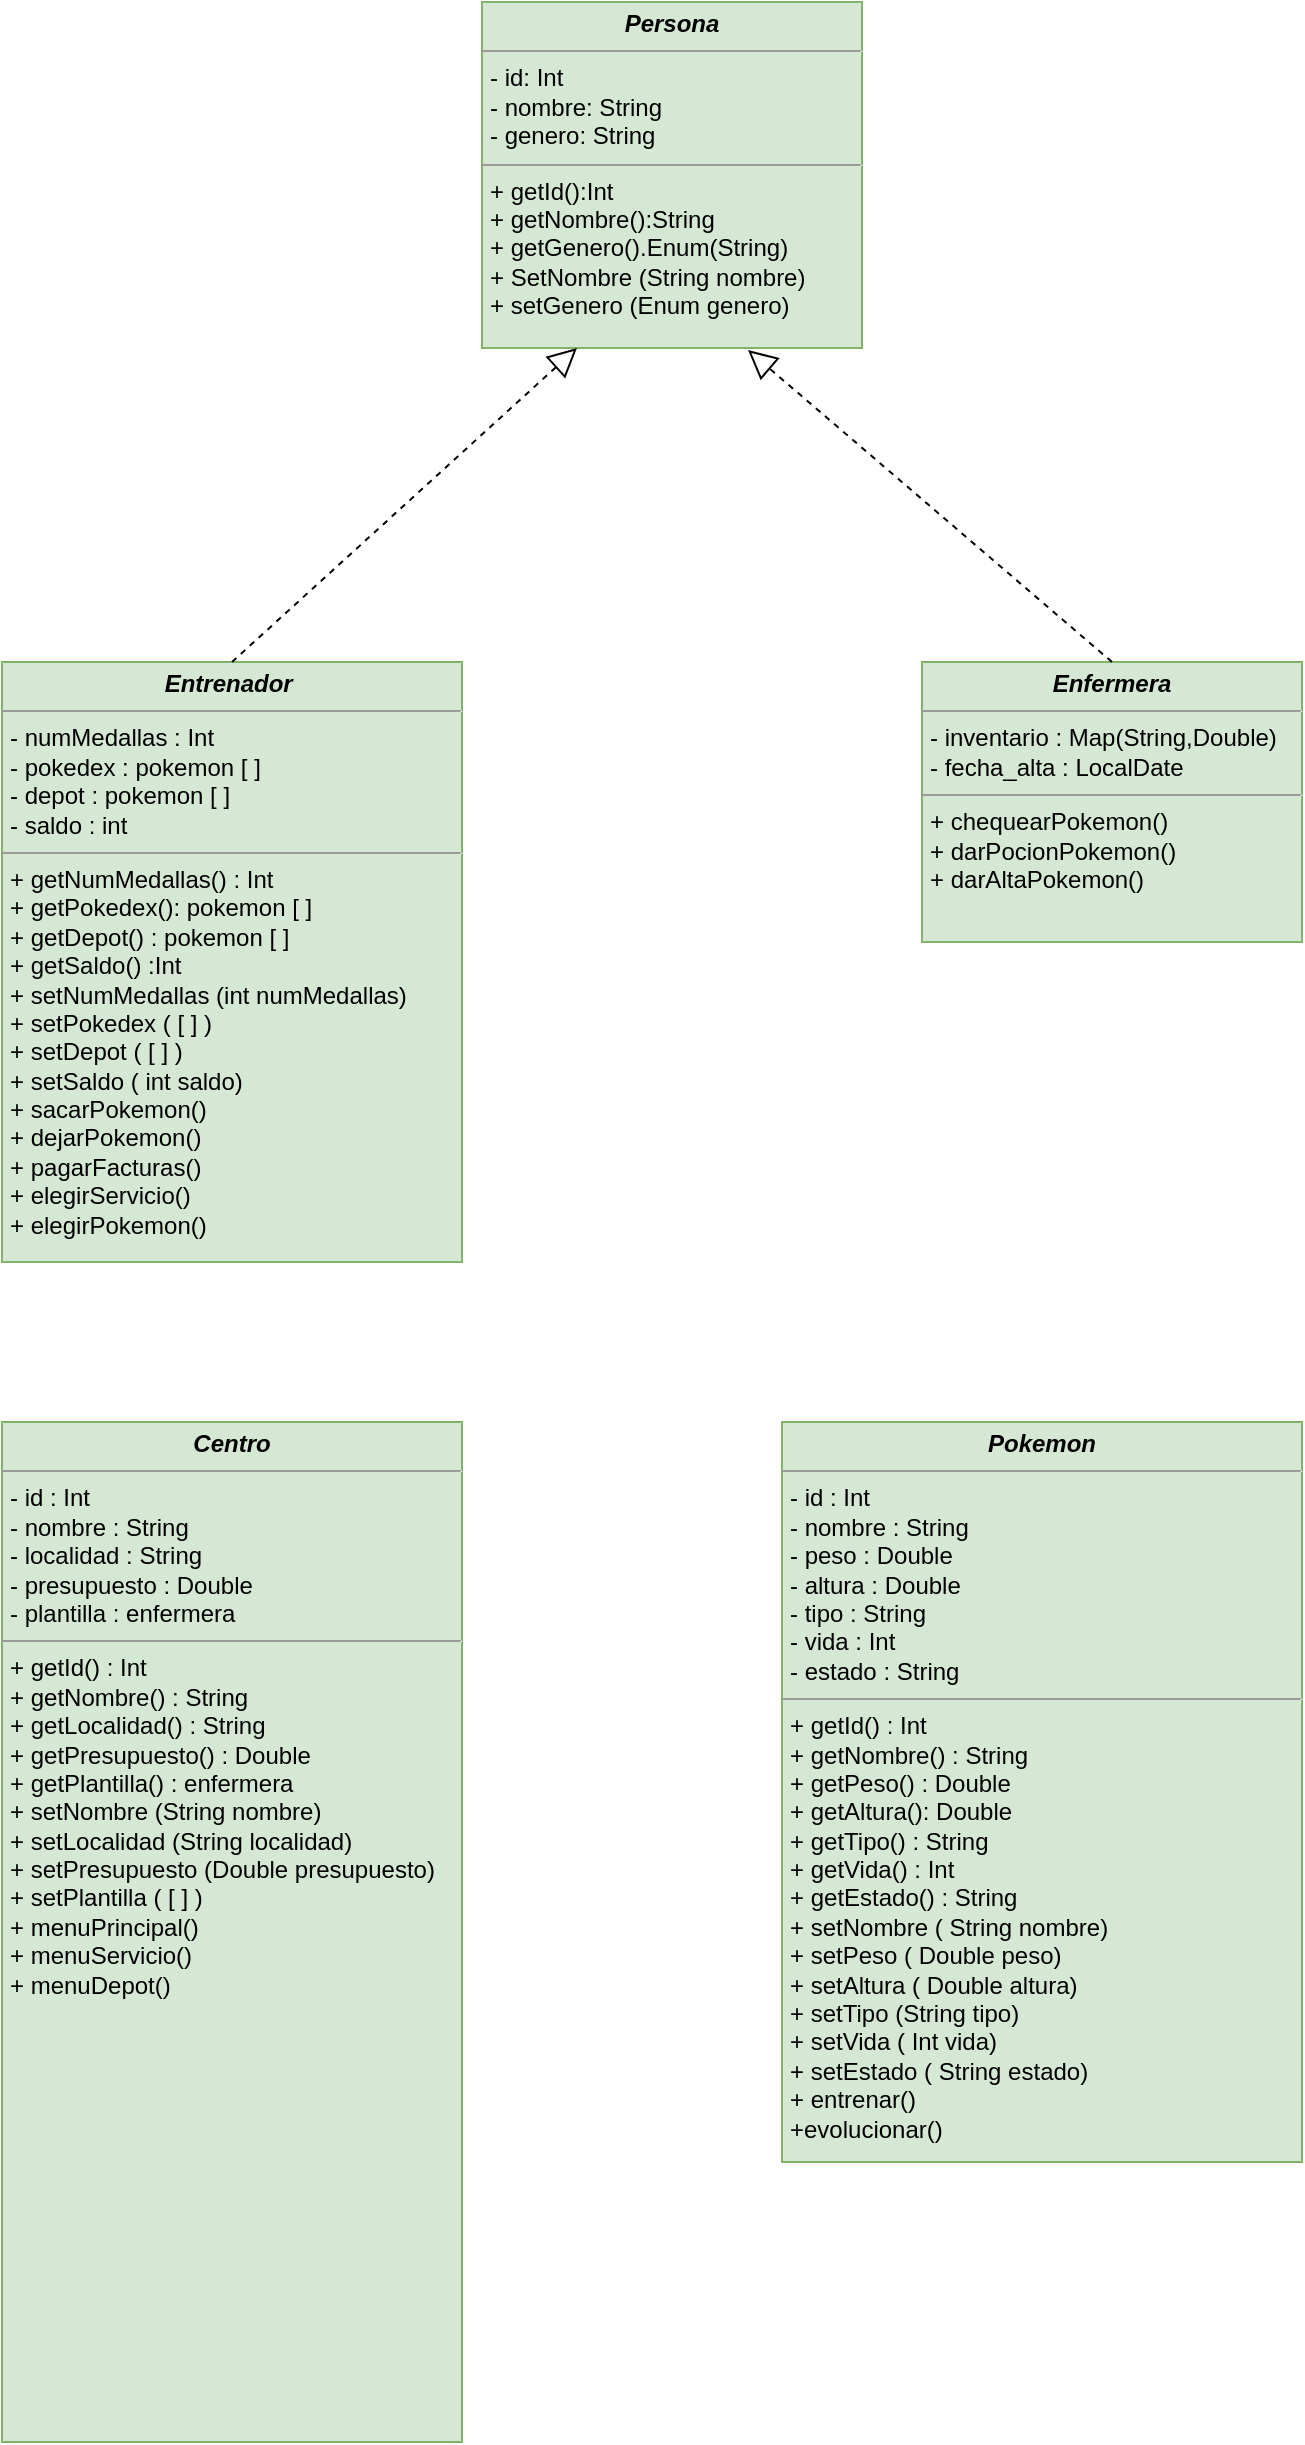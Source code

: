<mxfile version="24.3.0" type="google">
  <diagram name="Page-1" id="c4acf3e9-155e-7222-9cf6-157b1a14988f">
    <mxGraphModel grid="1" page="1" gridSize="10" guides="1" tooltips="1" connect="1" arrows="1" fold="1" pageScale="1" pageWidth="850" pageHeight="1100" background="none" math="0" shadow="0">
      <root>
        <mxCell id="0" />
        <mxCell id="1" parent="0" />
        <mxCell id="5d2195bd80daf111-10" value="&lt;p style=&quot;margin:0px;margin-top:4px;text-align:center;&quot;&gt;&lt;i&gt;&lt;b&gt;Pokemon&lt;/b&gt;&lt;/i&gt;&lt;/p&gt;&lt;hr size=&quot;1&quot;&gt;&lt;p style=&quot;margin:0px;margin-left:4px;&quot;&gt;- id : Int&lt;br&gt;- nombre : String&lt;/p&gt;&lt;p style=&quot;margin:0px;margin-left:4px;&quot;&gt;- peso : Double&lt;/p&gt;&lt;p style=&quot;margin:0px;margin-left:4px;&quot;&gt;- altura : Double&lt;/p&gt;&lt;p style=&quot;margin:0px;margin-left:4px;&quot;&gt;- tipo : String&lt;/p&gt;&lt;p style=&quot;margin:0px;margin-left:4px;&quot;&gt;- vida : Int&lt;/p&gt;&lt;p style=&quot;margin:0px;margin-left:4px;&quot;&gt;- estado : String&lt;/p&gt;&lt;hr size=&quot;1&quot;&gt;&lt;p style=&quot;margin:0px;margin-left:4px;&quot;&gt;+ getId() : Int&lt;/p&gt;&lt;p style=&quot;margin:0px;margin-left:4px;&quot;&gt;+ getNombre() : String&lt;/p&gt;&lt;p style=&quot;margin:0px;margin-left:4px;&quot;&gt;+ getPeso() : Double&lt;/p&gt;&lt;p style=&quot;margin:0px;margin-left:4px;&quot;&gt;+ getAltura(): Double&lt;/p&gt;&lt;p style=&quot;margin:0px;margin-left:4px;&quot;&gt;+ getTipo() : String&amp;nbsp;&lt;/p&gt;&lt;p style=&quot;margin:0px;margin-left:4px;&quot;&gt;+ getVida() : Int&lt;/p&gt;&lt;p style=&quot;margin:0px;margin-left:4px;&quot;&gt;+ getEstado() : String&amp;nbsp;&lt;/p&gt;&lt;p style=&quot;margin:0px;margin-left:4px;&quot;&gt;+ setNombre ( String nombre)&lt;/p&gt;&lt;p style=&quot;margin:0px;margin-left:4px;&quot;&gt;+ setPeso ( Double peso)&lt;/p&gt;&lt;p style=&quot;margin:0px;margin-left:4px;&quot;&gt;+ setAltura ( Double altura)&amp;nbsp;&lt;/p&gt;&lt;p style=&quot;margin:0px;margin-left:4px;&quot;&gt;+ setTipo (String tipo)&amp;nbsp;&lt;/p&gt;&lt;p style=&quot;margin:0px;margin-left:4px;&quot;&gt;+ setVida ( Int vida)&lt;/p&gt;&lt;p style=&quot;margin:0px;margin-left:4px;&quot;&gt;+ setEstado ( String estado)&lt;br&gt;+ entrenar()&amp;nbsp;&lt;/p&gt;&lt;p style=&quot;margin:0px;margin-left:4px;&quot;&gt;+evolucionar()&amp;nbsp;&lt;/p&gt;" style="verticalAlign=top;align=left;overflow=fill;fontSize=12;fontFamily=Helvetica;html=1;rounded=0;shadow=0;comic=0;labelBackgroundColor=none;strokeWidth=1;fillColor=#d5e8d4;strokeColor=#82b366;" vertex="1" parent="1">
          <mxGeometry x="540" y="710" width="260" height="370" as="geometry" />
        </mxCell>
        <mxCell id="5d2195bd80daf111-12" value="&lt;p style=&quot;margin:0px;margin-top:4px;text-align:center;&quot;&gt;&lt;i&gt;&lt;b&gt;Centro&lt;/b&gt;&lt;/i&gt;&lt;/p&gt;&lt;hr size=&quot;1&quot;&gt;&lt;p style=&quot;margin:0px;margin-left:4px;&quot;&gt;- id : Int&lt;br&gt;- nombre : String&lt;/p&gt;&lt;p style=&quot;margin:0px;margin-left:4px;&quot;&gt;- localidad : String&amp;nbsp;&lt;/p&gt;&lt;p style=&quot;margin:0px;margin-left:4px;&quot;&gt;- presupuesto : Double&amp;nbsp;&lt;/p&gt;&lt;p style=&quot;margin:0px;margin-left:4px;&quot;&gt;- plantilla : enfermera&lt;/p&gt;&lt;hr size=&quot;1&quot;&gt;&lt;p style=&quot;margin:0px;margin-left:4px;&quot;&gt;+ getId() : Int&amp;nbsp;&lt;br&gt;+ getNombre() : String&amp;nbsp;&lt;/p&gt;&lt;p style=&quot;margin:0px;margin-left:4px;&quot;&gt;+ getLocalidad() : String&amp;nbsp;&lt;/p&gt;&lt;p style=&quot;margin:0px;margin-left:4px;&quot;&gt;+ getPresupuesto() : Double&amp;nbsp;&lt;/p&gt;&lt;p style=&quot;margin:0px;margin-left:4px;&quot;&gt;+ getPlantilla() : enfermera&lt;/p&gt;&lt;p style=&quot;margin:0px;margin-left:4px;&quot;&gt;+ setNombre (String nombre)&amp;nbsp;&lt;/p&gt;&lt;p style=&quot;margin:0px;margin-left:4px;&quot;&gt;+ setLocalidad (String localidad)&amp;nbsp;&lt;/p&gt;&lt;p style=&quot;margin:0px;margin-left:4px;&quot;&gt;+ setPresupuesto (Double presupuesto)&lt;/p&gt;&lt;p style=&quot;margin:0px;margin-left:4px;&quot;&gt;+ setPlantilla ( [ ] )&amp;nbsp;&lt;/p&gt;&lt;p style=&quot;margin:0px;margin-left:4px;&quot;&gt;+ menuPrincipal()&lt;/p&gt;&lt;p style=&quot;margin:0px;margin-left:4px;&quot;&gt;+ menuServicio()&amp;nbsp;&lt;/p&gt;&lt;p style=&quot;margin:0px;margin-left:4px;&quot;&gt;+ menuDepot()&amp;nbsp;&lt;/p&gt;" style="verticalAlign=top;align=left;overflow=fill;fontSize=12;fontFamily=Helvetica;html=1;rounded=0;shadow=0;comic=0;labelBackgroundColor=none;strokeWidth=1;fillColor=#d5e8d4;strokeColor=#82b366;" vertex="1" parent="1">
          <mxGeometry x="150" y="710" width="230" height="510" as="geometry" />
        </mxCell>
        <mxCell id="5d2195bd80daf111-15" value="&lt;p style=&quot;margin:0px;margin-top:4px;text-align:center;&quot;&gt;&lt;i&gt;&lt;b&gt;Enfermera&lt;/b&gt;&lt;/i&gt;&lt;/p&gt;&lt;hr size=&quot;1&quot;&gt;&lt;p style=&quot;margin:0px;margin-left:4px;&quot;&gt;- inventario : Map(String,Double)&lt;br&gt;- fecha_alta : LocalDate&lt;/p&gt;&lt;hr size=&quot;1&quot;&gt;&lt;p style=&quot;margin:0px;margin-left:4px;&quot;&gt;+ chequearPokemon()&lt;br&gt;+ darPocionPokemon()&lt;/p&gt;&lt;p style=&quot;margin:0px;margin-left:4px;&quot;&gt;+ darAltaPokemon()&lt;/p&gt;" style="verticalAlign=top;align=left;overflow=fill;fontSize=12;fontFamily=Helvetica;html=1;rounded=0;shadow=0;comic=0;labelBackgroundColor=none;strokeWidth=1;fillColor=#d5e8d4;strokeColor=#82b366;" vertex="1" parent="1">
          <mxGeometry x="610" y="330" width="190" height="140" as="geometry" />
        </mxCell>
        <mxCell id="5d2195bd80daf111-18" value="&lt;p style=&quot;margin:0px;margin-top:4px;text-align:center;&quot;&gt;&lt;i&gt;&lt;b&gt;Persona&lt;/b&gt;&lt;/i&gt;&lt;/p&gt;&lt;hr size=&quot;1&quot;&gt;&lt;p style=&quot;margin:0px;margin-left:4px;&quot;&gt;- id: Int&lt;br&gt;- nombre: String&lt;/p&gt;&lt;p style=&quot;margin:0px;margin-left:4px;&quot;&gt;- genero: String&lt;/p&gt;&lt;hr size=&quot;1&quot;&gt;&lt;p style=&quot;margin:0px;margin-left:4px;&quot;&gt;+ getId():Int&lt;/p&gt;&lt;p style=&quot;margin:0px;margin-left:4px;&quot;&gt;+ getNombre():String&lt;/p&gt;&lt;p style=&quot;margin:0px;margin-left:4px;&quot;&gt;+ getGenero().Enum(String)&lt;/p&gt;&lt;p style=&quot;margin:0px;margin-left:4px;&quot;&gt;+ SetNombre (String nombre)&lt;/p&gt;&lt;p style=&quot;margin:0px;margin-left:4px;&quot;&gt;+ setGenero (Enum genero)&lt;/p&gt;&lt;p style=&quot;margin:0px;margin-left:4px;&quot;&gt;&lt;br&gt;&lt;/p&gt;" style="verticalAlign=top;align=left;overflow=fill;fontSize=12;fontFamily=Helvetica;html=1;rounded=0;shadow=0;comic=0;labelBackgroundColor=none;strokeWidth=1;fillColor=#d5e8d4;strokeColor=#82b366;" vertex="1" parent="1">
          <mxGeometry x="390" width="190" height="173" as="geometry" />
        </mxCell>
        <mxCell id="5d2195bd80daf111-19" value="&lt;p style=&quot;margin:0px;margin-top:4px;text-align:center;&quot;&gt;&lt;i&gt;&lt;b&gt;Entrenador&amp;nbsp;&lt;/b&gt;&lt;/i&gt;&lt;/p&gt;&lt;hr size=&quot;1&quot;&gt;&lt;p style=&quot;margin:0px;margin-left:4px;&quot;&gt;- numMedallas : Int&lt;/p&gt;&lt;p style=&quot;margin:0px;margin-left:4px;&quot;&gt;- pokedex : pokemon [ ]&amp;nbsp;&lt;/p&gt;&lt;p style=&quot;margin:0px;margin-left:4px;&quot;&gt;- depot : pokemon [ ]&lt;/p&gt;&lt;p style=&quot;margin:0px;margin-left:4px;&quot;&gt;- saldo : int&amp;nbsp;&lt;/p&gt;&lt;hr size=&quot;1&quot;&gt;&lt;p style=&quot;margin:0px;margin-left:4px;&quot;&gt;+ getNumMedallas() : Int&lt;/p&gt;&lt;p style=&quot;margin:0px;margin-left:4px;&quot;&gt;+ getPokedex(): pokemon [ ]&amp;nbsp;&lt;/p&gt;&lt;p style=&quot;margin:0px;margin-left:4px;&quot;&gt;+ getDepot() : pokemon [ ]&amp;nbsp;&lt;/p&gt;&lt;p style=&quot;margin:0px;margin-left:4px;&quot;&gt;+ getSaldo() :Int&lt;/p&gt;&lt;p style=&quot;margin:0px;margin-left:4px;&quot;&gt;+ setNumMedallas (int numMedallas)&lt;br&gt;+ setPokedex ( [ ] )&lt;/p&gt;&lt;p style=&quot;margin:0px;margin-left:4px;&quot;&gt;+ setDepot ( [ ] )&amp;nbsp;&lt;/p&gt;&lt;p style=&quot;margin:0px;margin-left:4px;&quot;&gt;+ setSaldo ( int saldo)&lt;/p&gt;&lt;p style=&quot;margin:0px;margin-left:4px;&quot;&gt;+ sacarPokemon()&amp;nbsp;&lt;/p&gt;&lt;p style=&quot;margin:0px;margin-left:4px;&quot;&gt;+ dejarPokemon()&amp;nbsp;&lt;/p&gt;&lt;p style=&quot;margin:0px;margin-left:4px;&quot;&gt;+ pagarFacturas()&amp;nbsp;&lt;/p&gt;&lt;p style=&quot;margin:0px;margin-left:4px;&quot;&gt;+ elegirServicio()&amp;nbsp;&lt;/p&gt;&lt;p style=&quot;margin:0px;margin-left:4px;&quot;&gt;+ elegirPokemon()&lt;/p&gt;" style="verticalAlign=top;align=left;overflow=fill;fontSize=12;fontFamily=Helvetica;html=1;rounded=0;shadow=0;comic=0;labelBackgroundColor=none;strokeWidth=1;fillColor=#d5e8d4;strokeColor=#82b366;" vertex="1" parent="1">
          <mxGeometry x="150" y="330" width="230" height="300" as="geometry" />
        </mxCell>
        <mxCell id="AjfLV8su94FyQtnSrquJ-1" value="" style="endArrow=block;dashed=1;endFill=0;endSize=12;html=1;rounded=0;entryX=0.25;entryY=1;entryDx=0;entryDy=0;exitX=0.5;exitY=0;exitDx=0;exitDy=0;" edge="1" parent="1" source="5d2195bd80daf111-19" target="5d2195bd80daf111-18">
          <mxGeometry width="160" relative="1" as="geometry">
            <mxPoint x="398" y="340" as="sourcePoint" />
            <mxPoint x="550" y="690" as="targetPoint" />
          </mxGeometry>
        </mxCell>
        <mxCell id="AjfLV8su94FyQtnSrquJ-2" value="" style="endArrow=block;dashed=1;endFill=0;endSize=12;html=1;rounded=0;exitX=0.5;exitY=0;exitDx=0;exitDy=0;entryX=0.7;entryY=1.006;entryDx=0;entryDy=0;entryPerimeter=0;" edge="1" parent="1" source="5d2195bd80daf111-15" target="5d2195bd80daf111-18">
          <mxGeometry width="160" relative="1" as="geometry">
            <mxPoint x="390" y="470" as="sourcePoint" />
            <mxPoint x="550" y="470" as="targetPoint" />
          </mxGeometry>
        </mxCell>
      </root>
    </mxGraphModel>
  </diagram>
</mxfile>
